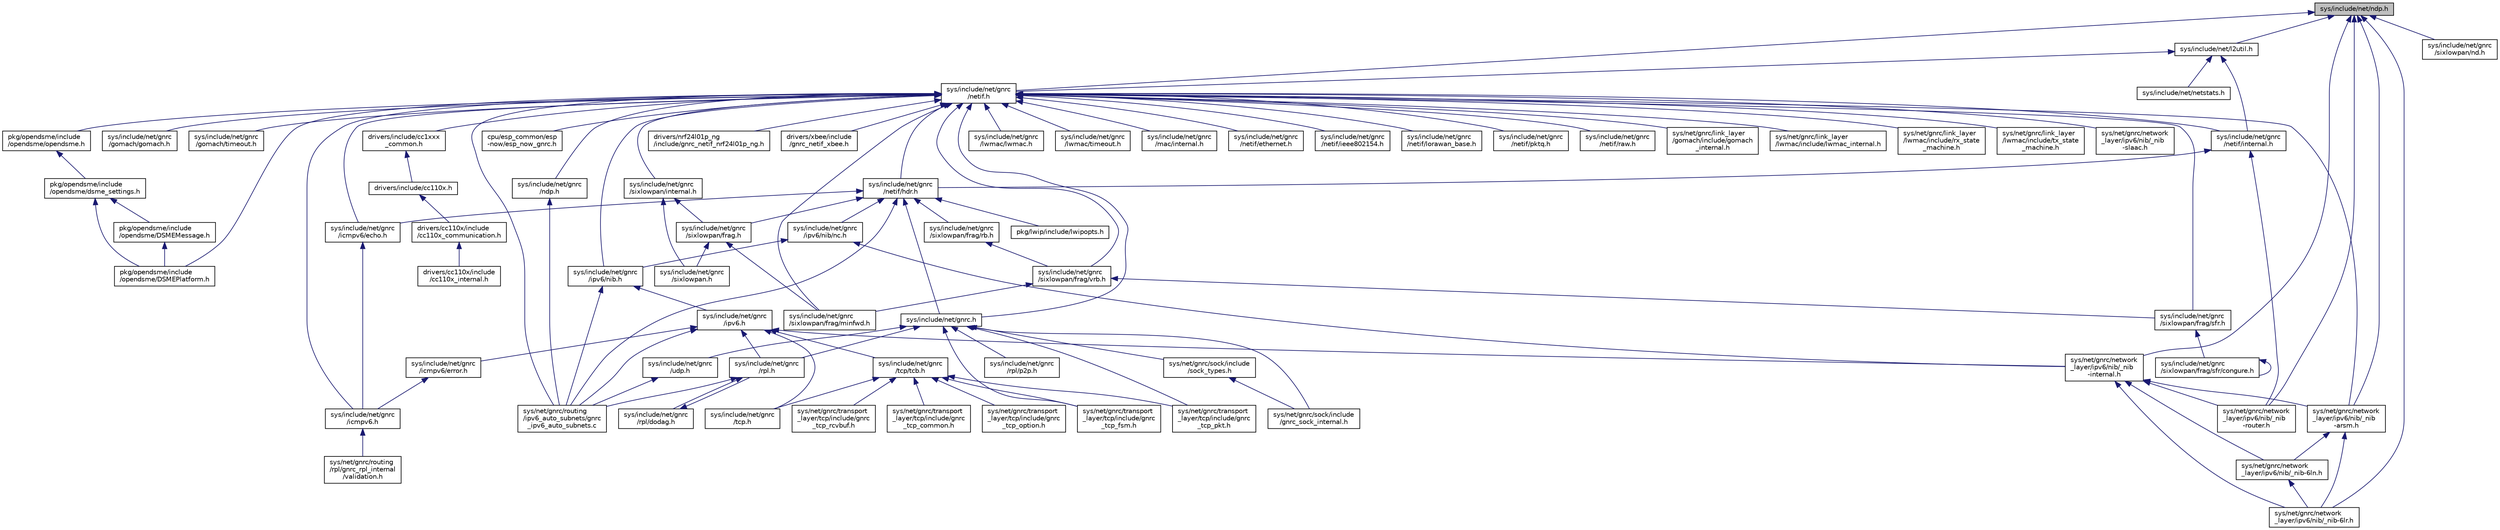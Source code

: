 digraph "sys/include/net/ndp.h"
{
 // LATEX_PDF_SIZE
  edge [fontname="Helvetica",fontsize="10",labelfontname="Helvetica",labelfontsize="10"];
  node [fontname="Helvetica",fontsize="10",shape=record];
  Node1 [label="sys/include/net/ndp.h",height=0.2,width=0.4,color="black", fillcolor="grey75", style="filled", fontcolor="black",tooltip="IPv6 neighbor discovery message type definitions."];
  Node1 -> Node2 [dir="back",color="midnightblue",fontsize="10",style="solid",fontname="Helvetica"];
  Node2 [label="sys/include/net/gnrc\l/netif.h",height=0.2,width=0.4,color="black", fillcolor="white", style="filled",URL="$gnrc_2netif_8h.html",tooltip="Definition for GNRC's network interfaces."];
  Node2 -> Node3 [dir="back",color="midnightblue",fontsize="10",style="solid",fontname="Helvetica"];
  Node3 [label="cpu/esp_common/esp\l-now/esp_now_gnrc.h",height=0.2,width=0.4,color="black", fillcolor="white", style="filled",URL="$esp__now__gnrc_8h.html",tooltip="ESP-NOW adaption for Network interface API."];
  Node2 -> Node4 [dir="back",color="midnightblue",fontsize="10",style="solid",fontname="Helvetica"];
  Node4 [label="drivers/include/cc1xxx\l_common.h",height=0.2,width=0.4,color="black", fillcolor="white", style="filled",URL="$cc1xxx__common_8h.html",tooltip="CC110x/CC1200 adaption for Network interface API."];
  Node4 -> Node5 [dir="back",color="midnightblue",fontsize="10",style="solid",fontname="Helvetica"];
  Node5 [label="drivers/include/cc110x.h",height=0.2,width=0.4,color="black", fillcolor="white", style="filled",URL="$cc110x_8h.html",tooltip="Interface definition for the CC1100/CC1101 driver."];
  Node5 -> Node6 [dir="back",color="midnightblue",fontsize="10",style="solid",fontname="Helvetica"];
  Node6 [label="drivers/cc110x/include\l/cc110x_communication.h",height=0.2,width=0.4,color="black", fillcolor="white", style="filled",URL="$cc110x__communication_8h.html",tooltip="Functions to communicate with the CC1100/CC1101 transceiver."];
  Node6 -> Node7 [dir="back",color="midnightblue",fontsize="10",style="solid",fontname="Helvetica"];
  Node7 [label="drivers/cc110x/include\l/cc110x_internal.h",height=0.2,width=0.4,color="black", fillcolor="white", style="filled",URL="$cc110x__internal_8h.html",tooltip="Internal functions of the CC110x transceiver driver."];
  Node2 -> Node8 [dir="back",color="midnightblue",fontsize="10",style="solid",fontname="Helvetica"];
  Node8 [label="drivers/nrf24l01p_ng\l/include/gnrc_netif_nrf24l01p_ng.h",height=0.2,width=0.4,color="black", fillcolor="white", style="filled",URL="$gnrc__netif__nrf24l01p__ng_8h.html",tooltip="NRF24L01+ (NG) adaptation for Network interface API."];
  Node2 -> Node9 [dir="back",color="midnightblue",fontsize="10",style="solid",fontname="Helvetica"];
  Node9 [label="drivers/xbee/include\l/gnrc_netif_xbee.h",height=0.2,width=0.4,color="black", fillcolor="white", style="filled",URL="$gnrc__netif__xbee_8h.html",tooltip="XBee adaption for Network interface API."];
  Node2 -> Node10 [dir="back",color="midnightblue",fontsize="10",style="solid",fontname="Helvetica"];
  Node10 [label="pkg/opendsme/include\l/opendsme/DSMEPlatform.h",height=0.2,width=0.4,color="black", fillcolor="white", style="filled",URL="$DSMEPlatform_8h.html",tooltip="DSME Platform interface implementation."];
  Node2 -> Node11 [dir="back",color="midnightblue",fontsize="10",style="solid",fontname="Helvetica"];
  Node11 [label="pkg/opendsme/include\l/opendsme/opendsme.h",height=0.2,width=0.4,color="black", fillcolor="white", style="filled",URL="$opendsme_8h_source.html",tooltip=" "];
  Node11 -> Node12 [dir="back",color="midnightblue",fontsize="10",style="solid",fontname="Helvetica"];
  Node12 [label="pkg/opendsme/include\l/opendsme/dsme_settings.h",height=0.2,width=0.4,color="black", fillcolor="white", style="filled",URL="$dsme__settings_8h.html",tooltip=" "];
  Node12 -> Node13 [dir="back",color="midnightblue",fontsize="10",style="solid",fontname="Helvetica"];
  Node13 [label="pkg/opendsme/include\l/opendsme/DSMEMessage.h",height=0.2,width=0.4,color="black", fillcolor="white", style="filled",URL="$DSMEMessage_8h.html",tooltip="DSME Message interface implementation for GNRC."];
  Node13 -> Node10 [dir="back",color="midnightblue",fontsize="10",style="solid",fontname="Helvetica"];
  Node12 -> Node10 [dir="back",color="midnightblue",fontsize="10",style="solid",fontname="Helvetica"];
  Node2 -> Node14 [dir="back",color="midnightblue",fontsize="10",style="solid",fontname="Helvetica"];
  Node14 [label="sys/include/net/gnrc\l/gomach/gomach.h",height=0.2,width=0.4,color="black", fillcolor="white", style="filled",URL="$gomach_8h.html",tooltip="Implementation of GoMacH protocol."];
  Node2 -> Node15 [dir="back",color="midnightblue",fontsize="10",style="solid",fontname="Helvetica"];
  Node15 [label="sys/include/net/gnrc\l/gomach/timeout.h",height=0.2,width=0.4,color="black", fillcolor="white", style="filled",URL="$net_2gnrc_2gomach_2timeout_8h.html",tooltip="Timeout handling of GoMacH."];
  Node2 -> Node16 [dir="back",color="midnightblue",fontsize="10",style="solid",fontname="Helvetica"];
  Node16 [label="sys/include/net/gnrc\l/icmpv6/echo.h",height=0.2,width=0.4,color="black", fillcolor="white", style="filled",URL="$echo_8h.html",tooltip="ICMPv6 echo message definitions."];
  Node16 -> Node17 [dir="back",color="midnightblue",fontsize="10",style="solid",fontname="Helvetica"];
  Node17 [label="sys/include/net/gnrc\l/icmpv6.h",height=0.2,width=0.4,color="black", fillcolor="white", style="filled",URL="$gnrc_2icmpv6_8h.html",tooltip="Definitions for GNRC's ICMPv6 implementation."];
  Node17 -> Node18 [dir="back",color="midnightblue",fontsize="10",style="solid",fontname="Helvetica"];
  Node18 [label="sys/net/gnrc/routing\l/rpl/gnrc_rpl_internal\l/validation.h",height=0.2,width=0.4,color="black", fillcolor="white", style="filled",URL="$validation_8h.html",tooltip="RPL control message validation functions."];
  Node2 -> Node17 [dir="back",color="midnightblue",fontsize="10",style="solid",fontname="Helvetica"];
  Node2 -> Node19 [dir="back",color="midnightblue",fontsize="10",style="solid",fontname="Helvetica"];
  Node19 [label="sys/include/net/gnrc\l/ipv6/nib.h",height=0.2,width=0.4,color="black", fillcolor="white", style="filled",URL="$nib_8h.html",tooltip="NIB definitions."];
  Node19 -> Node20 [dir="back",color="midnightblue",fontsize="10",style="solid",fontname="Helvetica"];
  Node20 [label="sys/include/net/gnrc\l/ipv6.h",height=0.2,width=0.4,color="black", fillcolor="white", style="filled",URL="$gnrc_2ipv6_8h.html",tooltip="Definitions for GNRC's IPv6 implementation."];
  Node20 -> Node21 [dir="back",color="midnightblue",fontsize="10",style="solid",fontname="Helvetica"];
  Node21 [label="sys/include/net/gnrc\l/icmpv6/error.h",height=0.2,width=0.4,color="black", fillcolor="white", style="filled",URL="$net_2gnrc_2icmpv6_2error_8h.html",tooltip="ICMPv6 error message definitions."];
  Node21 -> Node17 [dir="back",color="midnightblue",fontsize="10",style="solid",fontname="Helvetica"];
  Node20 -> Node22 [dir="back",color="midnightblue",fontsize="10",style="solid",fontname="Helvetica"];
  Node22 [label="sys/include/net/gnrc\l/rpl.h",height=0.2,width=0.4,color="black", fillcolor="white", style="filled",URL="$rpl_8h.html",tooltip="RPL header."];
  Node22 -> Node23 [dir="back",color="midnightblue",fontsize="10",style="solid",fontname="Helvetica"];
  Node23 [label="sys/include/net/gnrc\l/rpl/dodag.h",height=0.2,width=0.4,color="black", fillcolor="white", style="filled",URL="$dodag_8h.html",tooltip="DODAG-related functions for RPL."];
  Node23 -> Node22 [dir="back",color="midnightblue",fontsize="10",style="solid",fontname="Helvetica"];
  Node22 -> Node24 [dir="back",color="midnightblue",fontsize="10",style="solid",fontname="Helvetica"];
  Node24 [label="sys/net/gnrc/routing\l/ipv6_auto_subnets/gnrc\l_ipv6_auto_subnets.c",height=0.2,width=0.4,color="black", fillcolor="white", style="filled",URL="$gnrc__ipv6__auto__subnets_8c.html",tooltip=" "];
  Node20 -> Node25 [dir="back",color="midnightblue",fontsize="10",style="solid",fontname="Helvetica"];
  Node25 [label="sys/include/net/gnrc\l/tcp/tcb.h",height=0.2,width=0.4,color="black", fillcolor="white", style="filled",URL="$tcb_8h.html",tooltip="GNRC TCP transmission control block (TCB)"];
  Node25 -> Node26 [dir="back",color="midnightblue",fontsize="10",style="solid",fontname="Helvetica"];
  Node26 [label="sys/include/net/gnrc\l/tcp.h",height=0.2,width=0.4,color="black", fillcolor="white", style="filled",URL="$gnrc_2tcp_8h.html",tooltip="GNRC TCP API."];
  Node25 -> Node27 [dir="back",color="midnightblue",fontsize="10",style="solid",fontname="Helvetica"];
  Node27 [label="sys/net/gnrc/transport\l_layer/tcp/include/gnrc\l_tcp_common.h",height=0.2,width=0.4,color="black", fillcolor="white", style="filled",URL="$gnrc__tcp__common_8h.html",tooltip="Internally used defines, macros and variable declarations."];
  Node25 -> Node28 [dir="back",color="midnightblue",fontsize="10",style="solid",fontname="Helvetica"];
  Node28 [label="sys/net/gnrc/transport\l_layer/tcp/include/gnrc\l_tcp_fsm.h",height=0.2,width=0.4,color="black", fillcolor="white", style="filled",URL="$gnrc__tcp__fsm_8h.html",tooltip="TCP finite state machine declarations."];
  Node25 -> Node29 [dir="back",color="midnightblue",fontsize="10",style="solid",fontname="Helvetica"];
  Node29 [label="sys/net/gnrc/transport\l_layer/tcp/include/gnrc\l_tcp_option.h",height=0.2,width=0.4,color="black", fillcolor="white", style="filled",URL="$gnrc__tcp__option_8h.html",tooltip="TCP option handling declarations."];
  Node25 -> Node30 [dir="back",color="midnightblue",fontsize="10",style="solid",fontname="Helvetica"];
  Node30 [label="sys/net/gnrc/transport\l_layer/tcp/include/gnrc\l_tcp_pkt.h",height=0.2,width=0.4,color="black", fillcolor="white", style="filled",URL="$gnrc__tcp__pkt_8h.html",tooltip="TCP packet handling declarations."];
  Node25 -> Node31 [dir="back",color="midnightblue",fontsize="10",style="solid",fontname="Helvetica"];
  Node31 [label="sys/net/gnrc/transport\l_layer/tcp/include/gnrc\l_tcp_rcvbuf.h",height=0.2,width=0.4,color="black", fillcolor="white", style="filled",URL="$gnrc__tcp__rcvbuf_8h.html",tooltip="Functions for allocating and freeing the receive buffer."];
  Node20 -> Node26 [dir="back",color="midnightblue",fontsize="10",style="solid",fontname="Helvetica"];
  Node20 -> Node32 [dir="back",color="midnightblue",fontsize="10",style="solid",fontname="Helvetica"];
  Node32 [label="sys/net/gnrc/network\l_layer/ipv6/nib/_nib\l-internal.h",height=0.2,width=0.4,color="black", fillcolor="white", style="filled",URL="$__nib-internal_8h_source.html",tooltip=" "];
  Node32 -> Node33 [dir="back",color="midnightblue",fontsize="10",style="solid",fontname="Helvetica"];
  Node33 [label="sys/net/gnrc/network\l_layer/ipv6/nib/_nib-6ln.h",height=0.2,width=0.4,color="black", fillcolor="white", style="filled",URL="$__nib-6ln_8h.html",tooltip="Definitions related to 6Lo node (6LN) functionality of the NIB."];
  Node33 -> Node34 [dir="back",color="midnightblue",fontsize="10",style="solid",fontname="Helvetica"];
  Node34 [label="sys/net/gnrc/network\l_layer/ipv6/nib/_nib-6lr.h",height=0.2,width=0.4,color="black", fillcolor="white", style="filled",URL="$__nib-6lr_8h.html",tooltip="Definitions related to 6Lo router (6LR) functionality of the NIB."];
  Node32 -> Node34 [dir="back",color="midnightblue",fontsize="10",style="solid",fontname="Helvetica"];
  Node32 -> Node35 [dir="back",color="midnightblue",fontsize="10",style="solid",fontname="Helvetica"];
  Node35 [label="sys/net/gnrc/network\l_layer/ipv6/nib/_nib\l-arsm.h",height=0.2,width=0.4,color="black", fillcolor="white", style="filled",URL="$__nib-arsm_8h_source.html",tooltip=" "];
  Node35 -> Node33 [dir="back",color="midnightblue",fontsize="10",style="solid",fontname="Helvetica"];
  Node35 -> Node34 [dir="back",color="midnightblue",fontsize="10",style="solid",fontname="Helvetica"];
  Node32 -> Node36 [dir="back",color="midnightblue",fontsize="10",style="solid",fontname="Helvetica"];
  Node36 [label="sys/net/gnrc/network\l_layer/ipv6/nib/_nib\l-router.h",height=0.2,width=0.4,color="black", fillcolor="white", style="filled",URL="$__nib-router_8h_source.html",tooltip=" "];
  Node20 -> Node24 [dir="back",color="midnightblue",fontsize="10",style="solid",fontname="Helvetica"];
  Node19 -> Node24 [dir="back",color="midnightblue",fontsize="10",style="solid",fontname="Helvetica"];
  Node2 -> Node37 [dir="back",color="midnightblue",fontsize="10",style="solid",fontname="Helvetica"];
  Node37 [label="sys/include/net/gnrc\l/lwmac/lwmac.h",height=0.2,width=0.4,color="black", fillcolor="white", style="filled",URL="$lwmac_8h.html",tooltip="Interface definition for the LWMAC protocol."];
  Node2 -> Node38 [dir="back",color="midnightblue",fontsize="10",style="solid",fontname="Helvetica"];
  Node38 [label="sys/include/net/gnrc\l/lwmac/timeout.h",height=0.2,width=0.4,color="black", fillcolor="white", style="filled",URL="$net_2gnrc_2lwmac_2timeout_8h.html",tooltip="Timeout handling of LWMAC."];
  Node2 -> Node39 [dir="back",color="midnightblue",fontsize="10",style="solid",fontname="Helvetica"];
  Node39 [label="sys/include/net/gnrc\l/mac/internal.h",height=0.2,width=0.4,color="black", fillcolor="white", style="filled",URL="$mac_2internal_8h.html",tooltip="Definitions of internal functions of GNRC_MAC module."];
  Node2 -> Node40 [dir="back",color="midnightblue",fontsize="10",style="solid",fontname="Helvetica"];
  Node40 [label="sys/include/net/gnrc\l/ndp.h",height=0.2,width=0.4,color="black", fillcolor="white", style="filled",URL="$gnrc_2ndp_8h.html",tooltip="GNRC-specific neighbor discovery definitions."];
  Node40 -> Node24 [dir="back",color="midnightblue",fontsize="10",style="solid",fontname="Helvetica"];
  Node2 -> Node41 [dir="back",color="midnightblue",fontsize="10",style="solid",fontname="Helvetica"];
  Node41 [label="sys/include/net/gnrc\l/netif/ethernet.h",height=0.2,width=0.4,color="black", fillcolor="white", style="filled",URL="$gnrc_2netif_2ethernet_8h.html",tooltip="Ethernet adaption for Network interface API."];
  Node2 -> Node42 [dir="back",color="midnightblue",fontsize="10",style="solid",fontname="Helvetica"];
  Node42 [label="sys/include/net/gnrc\l/netif/hdr.h",height=0.2,width=0.4,color="black", fillcolor="white", style="filled",URL="$net_2gnrc_2netif_2hdr_8h.html",tooltip="Generic network interface header."];
  Node42 -> Node43 [dir="back",color="midnightblue",fontsize="10",style="solid",fontname="Helvetica"];
  Node43 [label="pkg/lwip/include/lwipopts.h",height=0.2,width=0.4,color="black", fillcolor="white", style="filled",URL="$lwipopts_8h.html",tooltip="Option definitions."];
  Node42 -> Node16 [dir="back",color="midnightblue",fontsize="10",style="solid",fontname="Helvetica"];
  Node42 -> Node44 [dir="back",color="midnightblue",fontsize="10",style="solid",fontname="Helvetica"];
  Node44 [label="sys/include/net/gnrc\l/ipv6/nib/nc.h",height=0.2,width=0.4,color="black", fillcolor="white", style="filled",URL="$nc_8h.html",tooltip="Neighbor cache definitions."];
  Node44 -> Node19 [dir="back",color="midnightblue",fontsize="10",style="solid",fontname="Helvetica"];
  Node44 -> Node32 [dir="back",color="midnightblue",fontsize="10",style="solid",fontname="Helvetica"];
  Node42 -> Node45 [dir="back",color="midnightblue",fontsize="10",style="solid",fontname="Helvetica"];
  Node45 [label="sys/include/net/gnrc\l/sixlowpan/frag/rb.h",height=0.2,width=0.4,color="black", fillcolor="white", style="filled",URL="$rb_8h.html",tooltip="Reassembly buffer definitions."];
  Node45 -> Node46 [dir="back",color="midnightblue",fontsize="10",style="solid",fontname="Helvetica"];
  Node46 [label="sys/include/net/gnrc\l/sixlowpan/frag/vrb.h",height=0.2,width=0.4,color="black", fillcolor="white", style="filled",URL="$vrb_8h.html",tooltip="Virtual reassembly buffer definitions."];
  Node46 -> Node47 [dir="back",color="midnightblue",fontsize="10",style="solid",fontname="Helvetica"];
  Node47 [label="sys/include/net/gnrc\l/sixlowpan/frag/minfwd.h",height=0.2,width=0.4,color="black", fillcolor="white", style="filled",URL="$minfwd_8h.html",tooltip="Minimal fragment forwarding definitions."];
  Node46 -> Node48 [dir="back",color="midnightblue",fontsize="10",style="solid",fontname="Helvetica"];
  Node48 [label="sys/include/net/gnrc\l/sixlowpan/frag/sfr.h",height=0.2,width=0.4,color="black", fillcolor="white", style="filled",URL="$gnrc_2sixlowpan_2frag_2sfr_8h.html",tooltip="6LoWPAN selective fragment recovery definitions for GNRC"];
  Node48 -> Node49 [dir="back",color="midnightblue",fontsize="10",style="solid",fontname="Helvetica"];
  Node49 [label="sys/include/net/gnrc\l/sixlowpan/frag/sfr/congure.h",height=0.2,width=0.4,color="black", fillcolor="white", style="filled",URL="$net_2gnrc_2sixlowpan_2frag_2sfr_2congure_8h.html",tooltip="Congure definitions for 6LoWPAN selective fragment recovery."];
  Node49 -> Node49 [dir="back",color="midnightblue",fontsize="10",style="solid",fontname="Helvetica"];
  Node42 -> Node50 [dir="back",color="midnightblue",fontsize="10",style="solid",fontname="Helvetica"];
  Node50 [label="sys/include/net/gnrc\l/sixlowpan/frag.h",height=0.2,width=0.4,color="black", fillcolor="white", style="filled",URL="$gnrc_2sixlowpan_2frag_8h.html",tooltip="6LoWPAN Fragmentation definitions"];
  Node50 -> Node47 [dir="back",color="midnightblue",fontsize="10",style="solid",fontname="Helvetica"];
  Node50 -> Node51 [dir="back",color="midnightblue",fontsize="10",style="solid",fontname="Helvetica"];
  Node51 [label="sys/include/net/gnrc\l/sixlowpan.h",height=0.2,width=0.4,color="black", fillcolor="white", style="filled",URL="$gnrc_2sixlowpan_8h.html",tooltip="Definitions for 6LoWPAN."];
  Node42 -> Node52 [dir="back",color="midnightblue",fontsize="10",style="solid",fontname="Helvetica"];
  Node52 [label="sys/include/net/gnrc.h",height=0.2,width=0.4,color="black", fillcolor="white", style="filled",URL="$gnrc_8h.html",tooltip="Includes all essential GNRC network stack base modules."];
  Node52 -> Node53 [dir="back",color="midnightblue",fontsize="10",style="solid",fontname="Helvetica"];
  Node53 [label="sys/include/net/gnrc\l/rpl/p2p.h",height=0.2,width=0.4,color="black", fillcolor="white", style="filled",URL="$p2p_8h.html",tooltip="Definititions for P2P-RPL."];
  Node52 -> Node22 [dir="back",color="midnightblue",fontsize="10",style="solid",fontname="Helvetica"];
  Node52 -> Node54 [dir="back",color="midnightblue",fontsize="10",style="solid",fontname="Helvetica"];
  Node54 [label="sys/include/net/gnrc\l/udp.h",height=0.2,width=0.4,color="black", fillcolor="white", style="filled",URL="$gnrc_2udp_8h.html",tooltip="UDP GNRC definition."];
  Node54 -> Node24 [dir="back",color="midnightblue",fontsize="10",style="solid",fontname="Helvetica"];
  Node52 -> Node55 [dir="back",color="midnightblue",fontsize="10",style="solid",fontname="Helvetica"];
  Node55 [label="sys/net/gnrc/sock/include\l/gnrc_sock_internal.h",height=0.2,width=0.4,color="black", fillcolor="white", style="filled",URL="$gnrc__sock__internal_8h.html",tooltip="Internal GNRC-specific types and function definitions."];
  Node52 -> Node56 [dir="back",color="midnightblue",fontsize="10",style="solid",fontname="Helvetica"];
  Node56 [label="sys/net/gnrc/sock/include\l/sock_types.h",height=0.2,width=0.4,color="black", fillcolor="white", style="filled",URL="$sys_2net_2gnrc_2sock_2include_2sock__types_8h.html",tooltip="GNRC-specific types and function definitions."];
  Node56 -> Node55 [dir="back",color="midnightblue",fontsize="10",style="solid",fontname="Helvetica"];
  Node52 -> Node28 [dir="back",color="midnightblue",fontsize="10",style="solid",fontname="Helvetica"];
  Node52 -> Node30 [dir="back",color="midnightblue",fontsize="10",style="solid",fontname="Helvetica"];
  Node42 -> Node24 [dir="back",color="midnightblue",fontsize="10",style="solid",fontname="Helvetica"];
  Node2 -> Node57 [dir="back",color="midnightblue",fontsize="10",style="solid",fontname="Helvetica"];
  Node57 [label="sys/include/net/gnrc\l/netif/ieee802154.h",height=0.2,width=0.4,color="black", fillcolor="white", style="filled",URL="$sys_2include_2net_2gnrc_2netif_2ieee802154_8h.html",tooltip="IEEE 802.15.4 adaption for Network interface API."];
  Node2 -> Node58 [dir="back",color="midnightblue",fontsize="10",style="solid",fontname="Helvetica"];
  Node58 [label="sys/include/net/gnrc\l/netif/internal.h",height=0.2,width=0.4,color="black", fillcolor="white", style="filled",URL="$netif_2internal_8h_source.html",tooltip=" "];
  Node58 -> Node42 [dir="back",color="midnightblue",fontsize="10",style="solid",fontname="Helvetica"];
  Node58 -> Node36 [dir="back",color="midnightblue",fontsize="10",style="solid",fontname="Helvetica"];
  Node2 -> Node59 [dir="back",color="midnightblue",fontsize="10",style="solid",fontname="Helvetica"];
  Node59 [label="sys/include/net/gnrc\l/netif/lorawan_base.h",height=0.2,width=0.4,color="black", fillcolor="white", style="filled",URL="$lorawan__base_8h.html",tooltip="LoRaWAN base Network interface API header."];
  Node2 -> Node60 [dir="back",color="midnightblue",fontsize="10",style="solid",fontname="Helvetica"];
  Node60 [label="sys/include/net/gnrc\l/netif/pktq.h",height=0.2,width=0.4,color="black", fillcolor="white", style="filled",URL="$pktq_8h.html",tooltip="Send queue for Network interface API definitions"];
  Node2 -> Node61 [dir="back",color="midnightblue",fontsize="10",style="solid",fontname="Helvetica"];
  Node61 [label="sys/include/net/gnrc\l/netif/raw.h",height=0.2,width=0.4,color="black", fillcolor="white", style="filled",URL="$net_2gnrc_2netif_2raw_8h.html",tooltip="Raw (i.e."];
  Node2 -> Node47 [dir="back",color="midnightblue",fontsize="10",style="solid",fontname="Helvetica"];
  Node2 -> Node48 [dir="back",color="midnightblue",fontsize="10",style="solid",fontname="Helvetica"];
  Node2 -> Node46 [dir="back",color="midnightblue",fontsize="10",style="solid",fontname="Helvetica"];
  Node2 -> Node62 [dir="back",color="midnightblue",fontsize="10",style="solid",fontname="Helvetica"];
  Node62 [label="sys/include/net/gnrc\l/sixlowpan/internal.h",height=0.2,width=0.4,color="black", fillcolor="white", style="filled",URL="$sixlowpan_2internal_8h.html",tooltip="6LoWPAN internal functions"];
  Node62 -> Node50 [dir="back",color="midnightblue",fontsize="10",style="solid",fontname="Helvetica"];
  Node62 -> Node51 [dir="back",color="midnightblue",fontsize="10",style="solid",fontname="Helvetica"];
  Node2 -> Node52 [dir="back",color="midnightblue",fontsize="10",style="solid",fontname="Helvetica"];
  Node2 -> Node63 [dir="back",color="midnightblue",fontsize="10",style="solid",fontname="Helvetica"];
  Node63 [label="sys/net/gnrc/link_layer\l/gomach/include/gomach\l_internal.h",height=0.2,width=0.4,color="black", fillcolor="white", style="filled",URL="$gomach__internal_8h.html",tooltip="GoMacH's internal functions."];
  Node2 -> Node64 [dir="back",color="midnightblue",fontsize="10",style="solid",fontname="Helvetica"];
  Node64 [label="sys/net/gnrc/link_layer\l/lwmac/include/lwmac_internal.h",height=0.2,width=0.4,color="black", fillcolor="white", style="filled",URL="$lwmac__internal_8h.html",tooltip="Interface definition for internal functions of LWMAC protocol."];
  Node2 -> Node65 [dir="back",color="midnightblue",fontsize="10",style="solid",fontname="Helvetica"];
  Node65 [label="sys/net/gnrc/link_layer\l/lwmac/include/rx_state\l_machine.h",height=0.2,width=0.4,color="black", fillcolor="white", style="filled",URL="$rx__state__machine_8h.html",tooltip="Implementation of RX state machine."];
  Node2 -> Node66 [dir="back",color="midnightblue",fontsize="10",style="solid",fontname="Helvetica"];
  Node66 [label="sys/net/gnrc/link_layer\l/lwmac/include/tx_state\l_machine.h",height=0.2,width=0.4,color="black", fillcolor="white", style="filled",URL="$tx__state__machine_8h.html",tooltip="Implementation of TX state machine."];
  Node2 -> Node35 [dir="back",color="midnightblue",fontsize="10",style="solid",fontname="Helvetica"];
  Node2 -> Node67 [dir="back",color="midnightblue",fontsize="10",style="solid",fontname="Helvetica"];
  Node67 [label="sys/net/gnrc/network\l_layer/ipv6/nib/_nib\l-slaac.h",height=0.2,width=0.4,color="black", fillcolor="white", style="filled",URL="$__nib-slaac_8h.html",tooltip="Definions related to SLAAC functionality of the NIB."];
  Node2 -> Node24 [dir="back",color="midnightblue",fontsize="10",style="solid",fontname="Helvetica"];
  Node1 -> Node68 [dir="back",color="midnightblue",fontsize="10",style="solid",fontname="Helvetica"];
  Node68 [label="sys/include/net/gnrc\l/sixlowpan/nd.h",height=0.2,width=0.4,color="black", fillcolor="white", style="filled",URL="$gnrc_2sixlowpan_2nd_8h.html",tooltip="General 6LoWPAN ND definitions."];
  Node1 -> Node69 [dir="back",color="midnightblue",fontsize="10",style="solid",fontname="Helvetica"];
  Node69 [label="sys/include/net/l2util.h",height=0.2,width=0.4,color="black", fillcolor="white", style="filled",URL="$l2util_8h.html",tooltip="Link-layer helper function definitions."];
  Node69 -> Node58 [dir="back",color="midnightblue",fontsize="10",style="solid",fontname="Helvetica"];
  Node69 -> Node2 [dir="back",color="midnightblue",fontsize="10",style="solid",fontname="Helvetica"];
  Node69 -> Node70 [dir="back",color="midnightblue",fontsize="10",style="solid",fontname="Helvetica"];
  Node70 [label="sys/include/net/netstats.h",height=0.2,width=0.4,color="black", fillcolor="white", style="filled",URL="$include_2net_2netstats_8h.html",tooltip="Definition of net statistics."];
  Node1 -> Node34 [dir="back",color="midnightblue",fontsize="10",style="solid",fontname="Helvetica"];
  Node1 -> Node35 [dir="back",color="midnightblue",fontsize="10",style="solid",fontname="Helvetica"];
  Node1 -> Node32 [dir="back",color="midnightblue",fontsize="10",style="solid",fontname="Helvetica"];
  Node1 -> Node36 [dir="back",color="midnightblue",fontsize="10",style="solid",fontname="Helvetica"];
}
